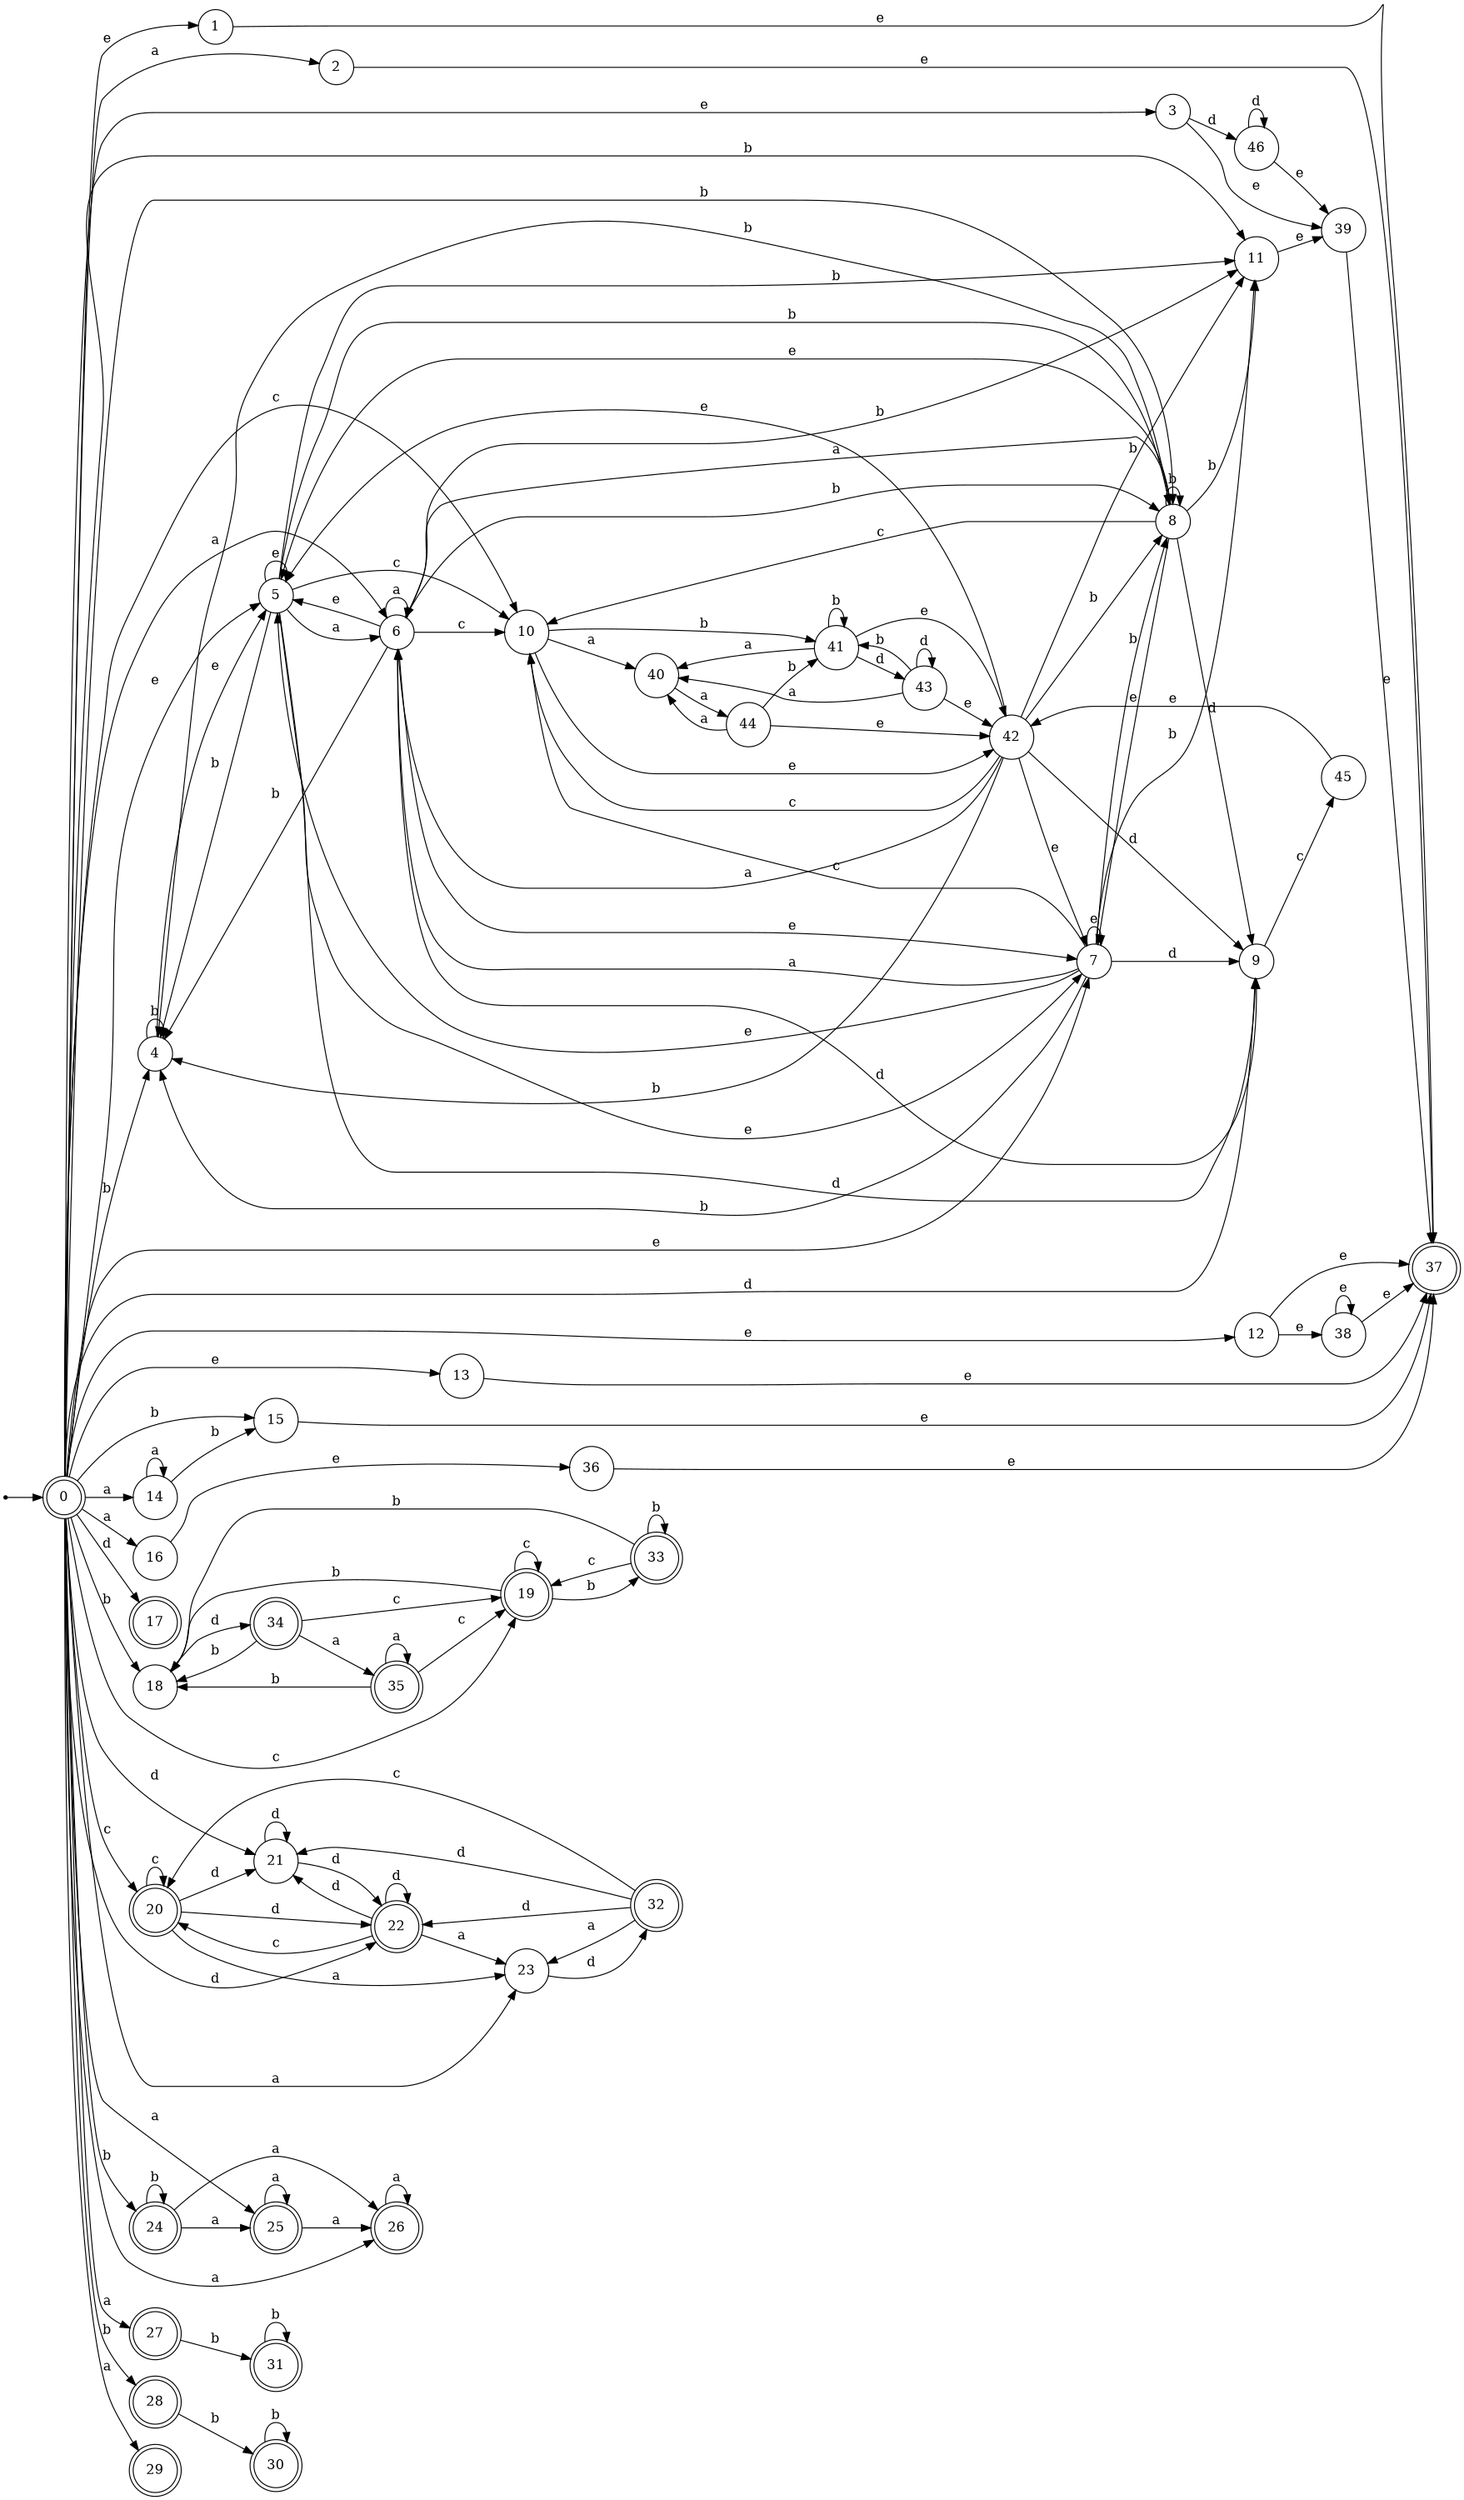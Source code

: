 digraph finite_state_machine {
rankdir=LR;
size="20,20";
node [shape = point]; "dummy0"
node [shape = doublecircle]; "0";"dummy0" -> "0";
node [shape = circle]; "1";
node [shape = circle]; "2";
node [shape = circle]; "3";
node [shape = circle]; "4";
node [shape = circle]; "5";
node [shape = circle]; "6";
node [shape = circle]; "7";
node [shape = circle]; "8";
node [shape = circle]; "9";
node [shape = circle]; "10";
node [shape = circle]; "11";
node [shape = circle]; "12";
node [shape = circle]; "13";
node [shape = circle]; "14";
node [shape = circle]; "15";
node [shape = circle]; "16";
node [shape = doublecircle]; "17";node [shape = circle]; "18";
node [shape = doublecircle]; "19";node [shape = doublecircle]; "20";node [shape = circle]; "21";
node [shape = doublecircle]; "22";node [shape = circle]; "23";
node [shape = doublecircle]; "24";node [shape = doublecircle]; "25";node [shape = doublecircle]; "26";node [shape = doublecircle]; "27";node [shape = doublecircle]; "28";node [shape = doublecircle]; "29";node [shape = doublecircle]; "30";node [shape = doublecircle]; "31";node [shape = doublecircle]; "32";node [shape = doublecircle]; "33";node [shape = doublecircle]; "34";node [shape = doublecircle]; "35";node [shape = circle]; "36";
node [shape = doublecircle]; "37";node [shape = circle]; "38";
node [shape = circle]; "39";
node [shape = circle]; "40";
node [shape = circle]; "41";
node [shape = circle]; "42";
node [shape = circle]; "43";
node [shape = circle]; "44";
node [shape = circle]; "45";
node [shape = circle]; "46";
"0" -> "1" [label = "e"];
 "0" -> "3" [label = "e"];
 "0" -> "5" [label = "e"];
 "0" -> "7" [label = "e"];
 "0" -> "12" [label = "e"];
 "0" -> "13" [label = "e"];
 "0" -> "2" [label = "a"];
 "0" -> "6" [label = "a"];
 "0" -> "14" [label = "a"];
 "0" -> "16" [label = "a"];
 "0" -> "23" [label = "a"];
 "0" -> "25" [label = "a"];
 "0" -> "26" [label = "a"];
 "0" -> "27" [label = "a"];
 "0" -> "29" [label = "a"];
 "0" -> "18" [label = "b"];
 "0" -> "4" [label = "b"];
 "0" -> "8" [label = "b"];
 "0" -> "24" [label = "b"];
 "0" -> "11" [label = "b"];
 "0" -> "28" [label = "b"];
 "0" -> "15" [label = "b"];
 "0" -> "9" [label = "d"];
 "0" -> "21" [label = "d"];
 "0" -> "17" [label = "d"];
 "0" -> "22" [label = "d"];
 "0" -> "10" [label = "c"];
 "0" -> "19" [label = "c"];
 "0" -> "20" [label = "c"];
 "28" -> "30" [label = "b"];
 "30" -> "30" [label = "b"];
 "27" -> "31" [label = "b"];
 "31" -> "31" [label = "b"];
 "26" -> "26" [label = "a"];
 "25" -> "25" [label = "a"];
 "25" -> "26" [label = "a"];
 "24" -> "24" [label = "b"];
 "24" -> "25" [label = "a"];
 "24" -> "26" [label = "a"];
 "23" -> "32" [label = "d"];
 "32" -> "23" [label = "a"];
 "32" -> "20" [label = "c"];
 "32" -> "21" [label = "d"];
 "32" -> "22" [label = "d"];
 "22" -> "21" [label = "d"];
 "22" -> "22" [label = "d"];
 "22" -> "20" [label = "c"];
 "22" -> "23" [label = "a"];
 "21" -> "21" [label = "d"];
 "21" -> "22" [label = "d"];
 "20" -> "20" [label = "c"];
 "20" -> "21" [label = "d"];
 "20" -> "22" [label = "d"];
 "20" -> "23" [label = "a"];
 "19" -> "19" [label = "c"];
 "19" -> "33" [label = "b"];
 "19" -> "18" [label = "b"];
 "33" -> "33" [label = "b"];
 "33" -> "18" [label = "b"];
 "33" -> "19" [label = "c"];
 "18" -> "34" [label = "d"];
 "34" -> "18" [label = "b"];
 "34" -> "35" [label = "a"];
 "34" -> "19" [label = "c"];
 "35" -> "35" [label = "a"];
 "35" -> "18" [label = "b"];
 "35" -> "19" [label = "c"];
 "16" -> "36" [label = "e"];
 "36" -> "37" [label = "e"];
 "15" -> "37" [label = "e"];
 "14" -> "14" [label = "a"];
 "14" -> "15" [label = "b"];
 "13" -> "37" [label = "e"];
 "12" -> "37" [label = "e"];
 "12" -> "38" [label = "e"];
 "38" -> "37" [label = "e"];
 "38" -> "38" [label = "e"];
 "11" -> "39" [label = "e"];
 "39" -> "37" [label = "e"];
 "10" -> "40" [label = "a"];
 "10" -> "41" [label = "b"];
 "10" -> "42" [label = "e"];
 "42" -> "9" [label = "d"];
 "42" -> "10" [label = "c"];
 "42" -> "8" [label = "b"];
 "42" -> "11" [label = "b"];
 "42" -> "4" [label = "b"];
 "42" -> "5" [label = "e"];
 "42" -> "7" [label = "e"];
 "42" -> "6" [label = "a"];
 "41" -> "41" [label = "b"];
 "41" -> "43" [label = "d"];
 "41" -> "40" [label = "a"];
 "41" -> "42" [label = "e"];
 "43" -> "43" [label = "d"];
 "43" -> "41" [label = "b"];
 "43" -> "40" [label = "a"];
 "43" -> "42" [label = "e"];
 "40" -> "44" [label = "a"];
 "44" -> "40" [label = "a"];
 "44" -> "41" [label = "b"];
 "44" -> "42" [label = "e"];
 "9" -> "45" [label = "c"];
 "45" -> "42" [label = "e"];
 "8" -> "8" [label = "b"];
 "8" -> "11" [label = "b"];
 "8" -> "4" [label = "b"];
 "8" -> "5" [label = "e"];
 "8" -> "7" [label = "e"];
 "8" -> "6" [label = "a"];
 "8" -> "9" [label = "d"];
 "8" -> "10" [label = "c"];
 "7" -> "5" [label = "e"];
 "7" -> "7" [label = "e"];
 "7" -> "8" [label = "b"];
 "7" -> "11" [label = "b"];
 "7" -> "4" [label = "b"];
 "7" -> "6" [label = "a"];
 "7" -> "9" [label = "d"];
 "7" -> "10" [label = "c"];
 "6" -> "6" [label = "a"];
 "6" -> "8" [label = "b"];
 "6" -> "11" [label = "b"];
 "6" -> "4" [label = "b"];
 "6" -> "5" [label = "e"];
 "6" -> "7" [label = "e"];
 "6" -> "9" [label = "d"];
 "6" -> "10" [label = "c"];
 "5" -> "5" [label = "e"];
 "5" -> "7" [label = "e"];
 "5" -> "8" [label = "b"];
 "5" -> "11" [label = "b"];
 "5" -> "4" [label = "b"];
 "5" -> "6" [label = "a"];
 "5" -> "9" [label = "d"];
 "5" -> "10" [label = "c"];
 "4" -> "4" [label = "b"];
 "4" -> "5" [label = "e"];
 "3" -> "46" [label = "d"];
 "3" -> "39" [label = "e"];
 "46" -> "46" [label = "d"];
 "46" -> "39" [label = "e"];
 "2" -> "37" [label = "e"];
 "1" -> "37" [label = "e"];
 }
